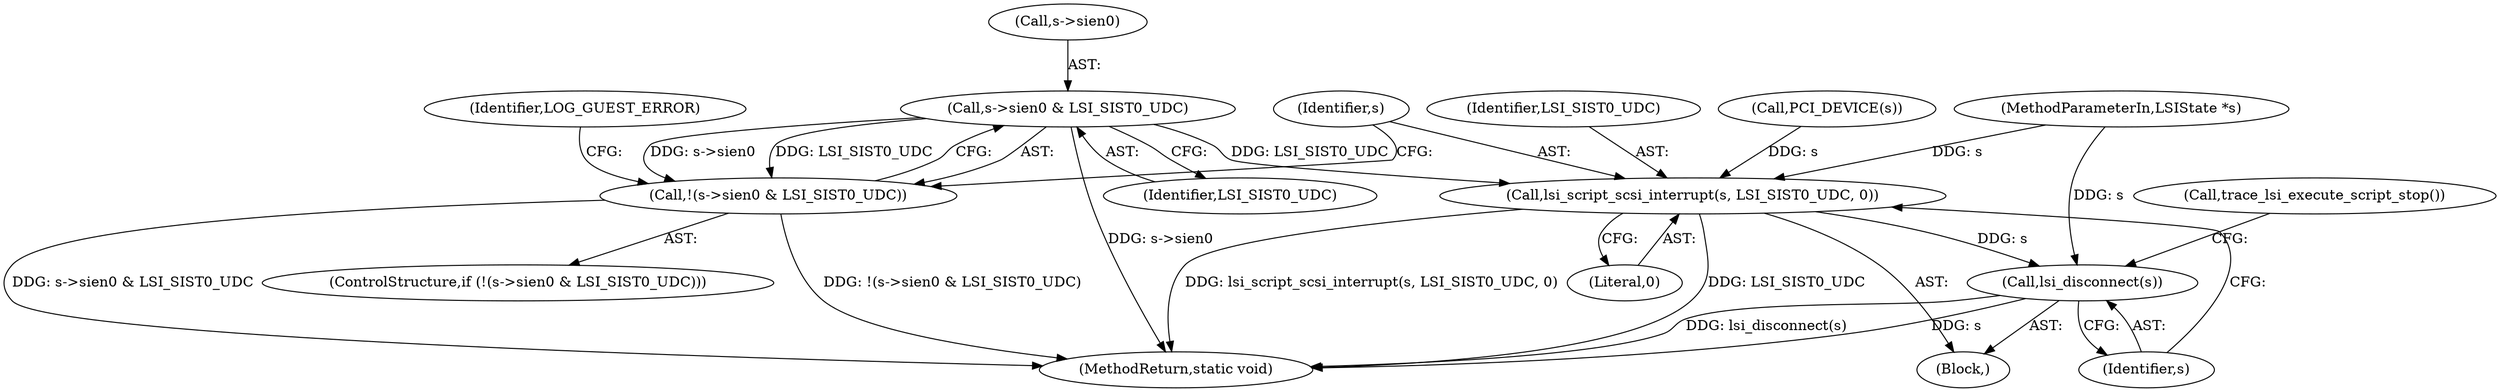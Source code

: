 digraph "0_qemu_de594e47659029316bbf9391efb79da0a1a08e08@pointer" {
"1000138" [label="(Call,s->sien0 & LSI_SIST0_UDC)"];
"1000137" [label="(Call,!(s->sien0 & LSI_SIST0_UDC))"];
"1000147" [label="(Call,lsi_script_scsi_interrupt(s, LSI_SIST0_UDC, 0))"];
"1000151" [label="(Call,lsi_disconnect(s))"];
"1000150" [label="(Literal,0)"];
"1000204" [label="(MethodReturn,static void)"];
"1000137" [label="(Call,!(s->sien0 & LSI_SIST0_UDC))"];
"1000152" [label="(Identifier,s)"];
"1000136" [label="(ControlStructure,if (!(s->sien0 & LSI_SIST0_UDC)))"];
"1000149" [label="(Identifier,LSI_SIST0_UDC)"];
"1000145" [label="(Identifier,LOG_GUEST_ERROR)"];
"1000108" [label="(Call,PCI_DEVICE(s))"];
"1000151" [label="(Call,lsi_disconnect(s))"];
"1000147" [label="(Call,lsi_script_scsi_interrupt(s, LSI_SIST0_UDC, 0))"];
"1000142" [label="(Identifier,LSI_SIST0_UDC)"];
"1000103" [label="(MethodParameterIn,LSIState *s)"];
"1000153" [label="(Call,trace_lsi_execute_script_stop())"];
"1000135" [label="(Block,)"];
"1000139" [label="(Call,s->sien0)"];
"1000148" [label="(Identifier,s)"];
"1000138" [label="(Call,s->sien0 & LSI_SIST0_UDC)"];
"1000138" -> "1000137"  [label="AST: "];
"1000138" -> "1000142"  [label="CFG: "];
"1000139" -> "1000138"  [label="AST: "];
"1000142" -> "1000138"  [label="AST: "];
"1000137" -> "1000138"  [label="CFG: "];
"1000138" -> "1000204"  [label="DDG: s->sien0"];
"1000138" -> "1000137"  [label="DDG: s->sien0"];
"1000138" -> "1000137"  [label="DDG: LSI_SIST0_UDC"];
"1000138" -> "1000147"  [label="DDG: LSI_SIST0_UDC"];
"1000137" -> "1000136"  [label="AST: "];
"1000145" -> "1000137"  [label="CFG: "];
"1000148" -> "1000137"  [label="CFG: "];
"1000137" -> "1000204"  [label="DDG: s->sien0 & LSI_SIST0_UDC"];
"1000137" -> "1000204"  [label="DDG: !(s->sien0 & LSI_SIST0_UDC)"];
"1000147" -> "1000135"  [label="AST: "];
"1000147" -> "1000150"  [label="CFG: "];
"1000148" -> "1000147"  [label="AST: "];
"1000149" -> "1000147"  [label="AST: "];
"1000150" -> "1000147"  [label="AST: "];
"1000152" -> "1000147"  [label="CFG: "];
"1000147" -> "1000204"  [label="DDG: LSI_SIST0_UDC"];
"1000147" -> "1000204"  [label="DDG: lsi_script_scsi_interrupt(s, LSI_SIST0_UDC, 0)"];
"1000108" -> "1000147"  [label="DDG: s"];
"1000103" -> "1000147"  [label="DDG: s"];
"1000147" -> "1000151"  [label="DDG: s"];
"1000151" -> "1000135"  [label="AST: "];
"1000151" -> "1000152"  [label="CFG: "];
"1000152" -> "1000151"  [label="AST: "];
"1000153" -> "1000151"  [label="CFG: "];
"1000151" -> "1000204"  [label="DDG: lsi_disconnect(s)"];
"1000151" -> "1000204"  [label="DDG: s"];
"1000103" -> "1000151"  [label="DDG: s"];
}
